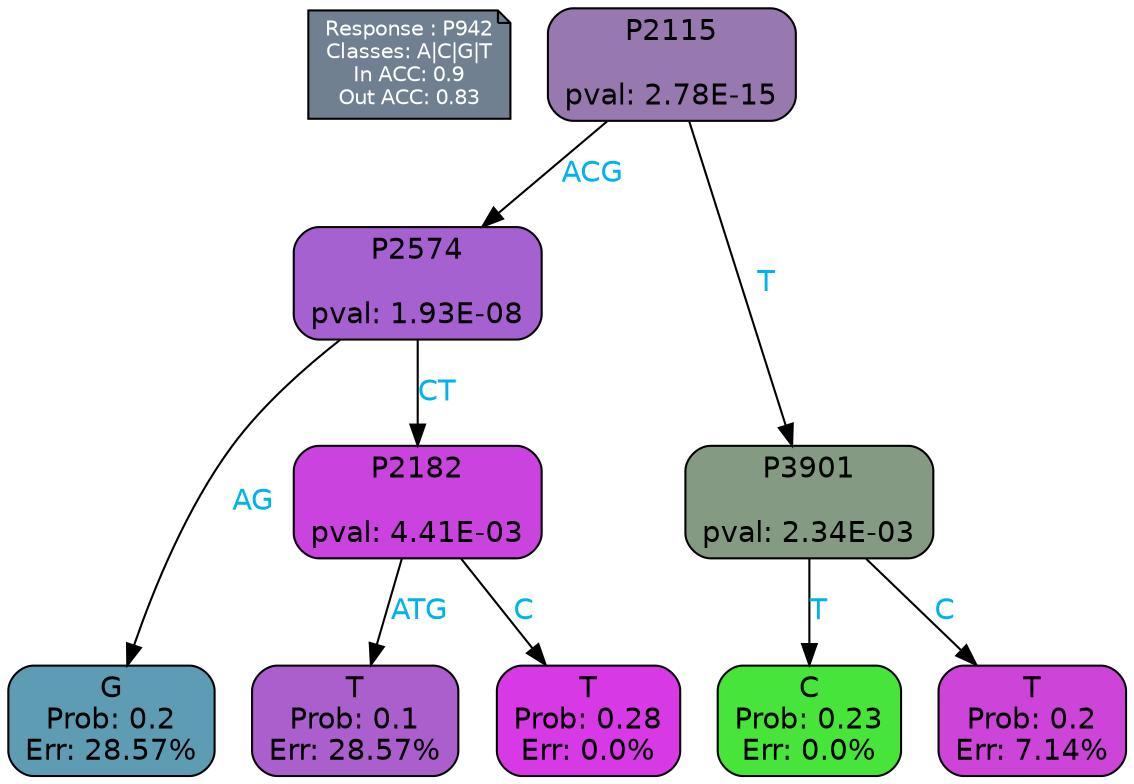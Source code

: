 digraph Tree {
node [shape=box, style="filled, rounded", color="black", fontname=helvetica] ;
graph [ranksep=equally, splines=polylines, bgcolor=transparent, dpi=600] ;
edge [fontname=helvetica] ;
LEGEND [label="Response : P942
Classes: A|C|G|T
In ACC: 0.9
Out ACC: 0.83
",shape=note,align=left,style=filled,fillcolor="slategray",fontcolor="white",fontsize=10];1 [label="P2115

pval: 2.78E-15", fillcolor="#9879af"] ;
2 [label="P2574

pval: 1.93E-08", fillcolor="#a661d0"] ;
3 [label="G
Prob: 0.2
Err: 28.57%", fillcolor="#5e9cb3"] ;
4 [label="P2182

pval: 4.41E-03", fillcolor="#cb43de"] ;
5 [label="T
Prob: 0.1
Err: 28.57%", fillcolor="#ab5fcc"] ;
6 [label="T
Prob: 0.28
Err: 0.0%", fillcolor="#d739e5"] ;
7 [label="P3901

pval: 2.34E-03", fillcolor="#859a83"] ;
8 [label="C
Prob: 0.23
Err: 0.0%", fillcolor="#47e539"] ;
9 [label="T
Prob: 0.2
Err: 7.14%", fillcolor="#cc45d8"] ;
1 -> 2 [label="ACG",fontcolor=deepskyblue2] ;
1 -> 7 [label="T",fontcolor=deepskyblue2] ;
2 -> 3 [label="AG",fontcolor=deepskyblue2] ;
2 -> 4 [label="CT",fontcolor=deepskyblue2] ;
4 -> 5 [label="ATG",fontcolor=deepskyblue2] ;
4 -> 6 [label="C",fontcolor=deepskyblue2] ;
7 -> 8 [label="T",fontcolor=deepskyblue2] ;
7 -> 9 [label="C",fontcolor=deepskyblue2] ;
{rank = same; 3;5;6;8;9;}{rank = same; LEGEND;1;}}